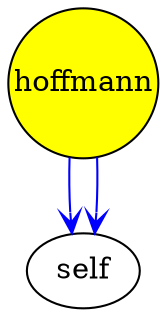 digraph outcome_hoffmann_self { 
 K=0.6 
 "hoffmann" -> { "self" } [color="blue", arrowhead="vee", penwidth=1, href="#148"]; 
 "hoffmann" -> { "self" } [color="blue", arrowhead="vee", penwidth=1, href="#149"]; 
 "hoffmann" [shape="circle", fixedsize="true", height=1, width=1, style="filled", fillcolor="yellow", href="#hoffmann"]; 
 "hoffmann" [shape="circle", fixedsize="true", height=1, width=1, style="filled", fillcolor="yellow", href="#hoffmann"]; 

}
